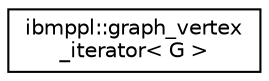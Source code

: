 digraph "Graphical Class Hierarchy"
{
  edge [fontname="Helvetica",fontsize="10",labelfontname="Helvetica",labelfontsize="10"];
  node [fontname="Helvetica",fontsize="10",shape=record];
  rankdir="LR";
  Node1 [label="ibmppl::graph_vertex\l_iterator\< G \>",height=0.2,width=0.4,color="black", fillcolor="white", style="filled",URL="$classibmppl_1_1graph__vertex__iterator.html",tooltip="Adaptor class to implement the ::begin() and ::end() interface for linear partitioner for graph..."];
}

